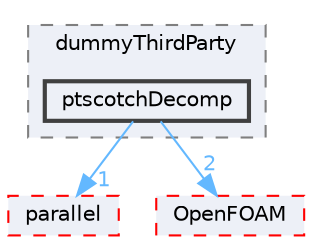 digraph "src/dummyThirdParty/ptscotchDecomp"
{
 // LATEX_PDF_SIZE
  bgcolor="transparent";
  edge [fontname=Helvetica,fontsize=10,labelfontname=Helvetica,labelfontsize=10];
  node [fontname=Helvetica,fontsize=10,shape=box,height=0.2,width=0.4];
  compound=true
  subgraph clusterdir_3dbf595be03a0daf8d8ce1c2eec1d958 {
    graph [ bgcolor="#edf0f7", pencolor="grey50", label="dummyThirdParty", fontname=Helvetica,fontsize=10 style="filled,dashed", URL="dir_3dbf595be03a0daf8d8ce1c2eec1d958.html",tooltip=""]
  dir_deba9be9881ff6097d1d495108401d7c [label="ptscotchDecomp", fillcolor="#edf0f7", color="grey25", style="filled,bold", URL="dir_deba9be9881ff6097d1d495108401d7c.html",tooltip=""];
  }
  dir_72b2b5518d1565784443265ec6729f79 [label="parallel", fillcolor="#edf0f7", color="red", style="filled,dashed", URL="dir_72b2b5518d1565784443265ec6729f79.html",tooltip=""];
  dir_c5473ff19b20e6ec4dfe5c310b3778a8 [label="OpenFOAM", fillcolor="#edf0f7", color="red", style="filled,dashed", URL="dir_c5473ff19b20e6ec4dfe5c310b3778a8.html",tooltip=""];
  dir_deba9be9881ff6097d1d495108401d7c->dir_72b2b5518d1565784443265ec6729f79 [headlabel="1", labeldistance=1.5 headhref="dir_003124_002780.html" href="dir_003124_002780.html" color="steelblue1" fontcolor="steelblue1"];
  dir_deba9be9881ff6097d1d495108401d7c->dir_c5473ff19b20e6ec4dfe5c310b3778a8 [headlabel="2", labeldistance=1.5 headhref="dir_003124_002695.html" href="dir_003124_002695.html" color="steelblue1" fontcolor="steelblue1"];
}
